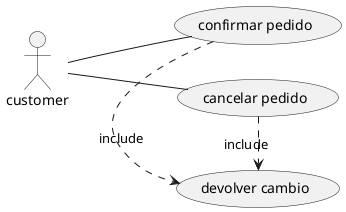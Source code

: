 @startuml
'https://plantuml.com/sequence-diagram

left to right direction
skinparam packageStyle rectangle
actor customer


  customer -- (confirmar pedido)
  customer -- (cancelar pedido)
(confirmar pedido) .> (devolver cambio) : include
(cancelar pedido) .> (devolver cambio) : include

@enduml

(confirmar pedido) .> (devolver cambio) : include
(cancelar pedido) .> (devolver cambio) : include